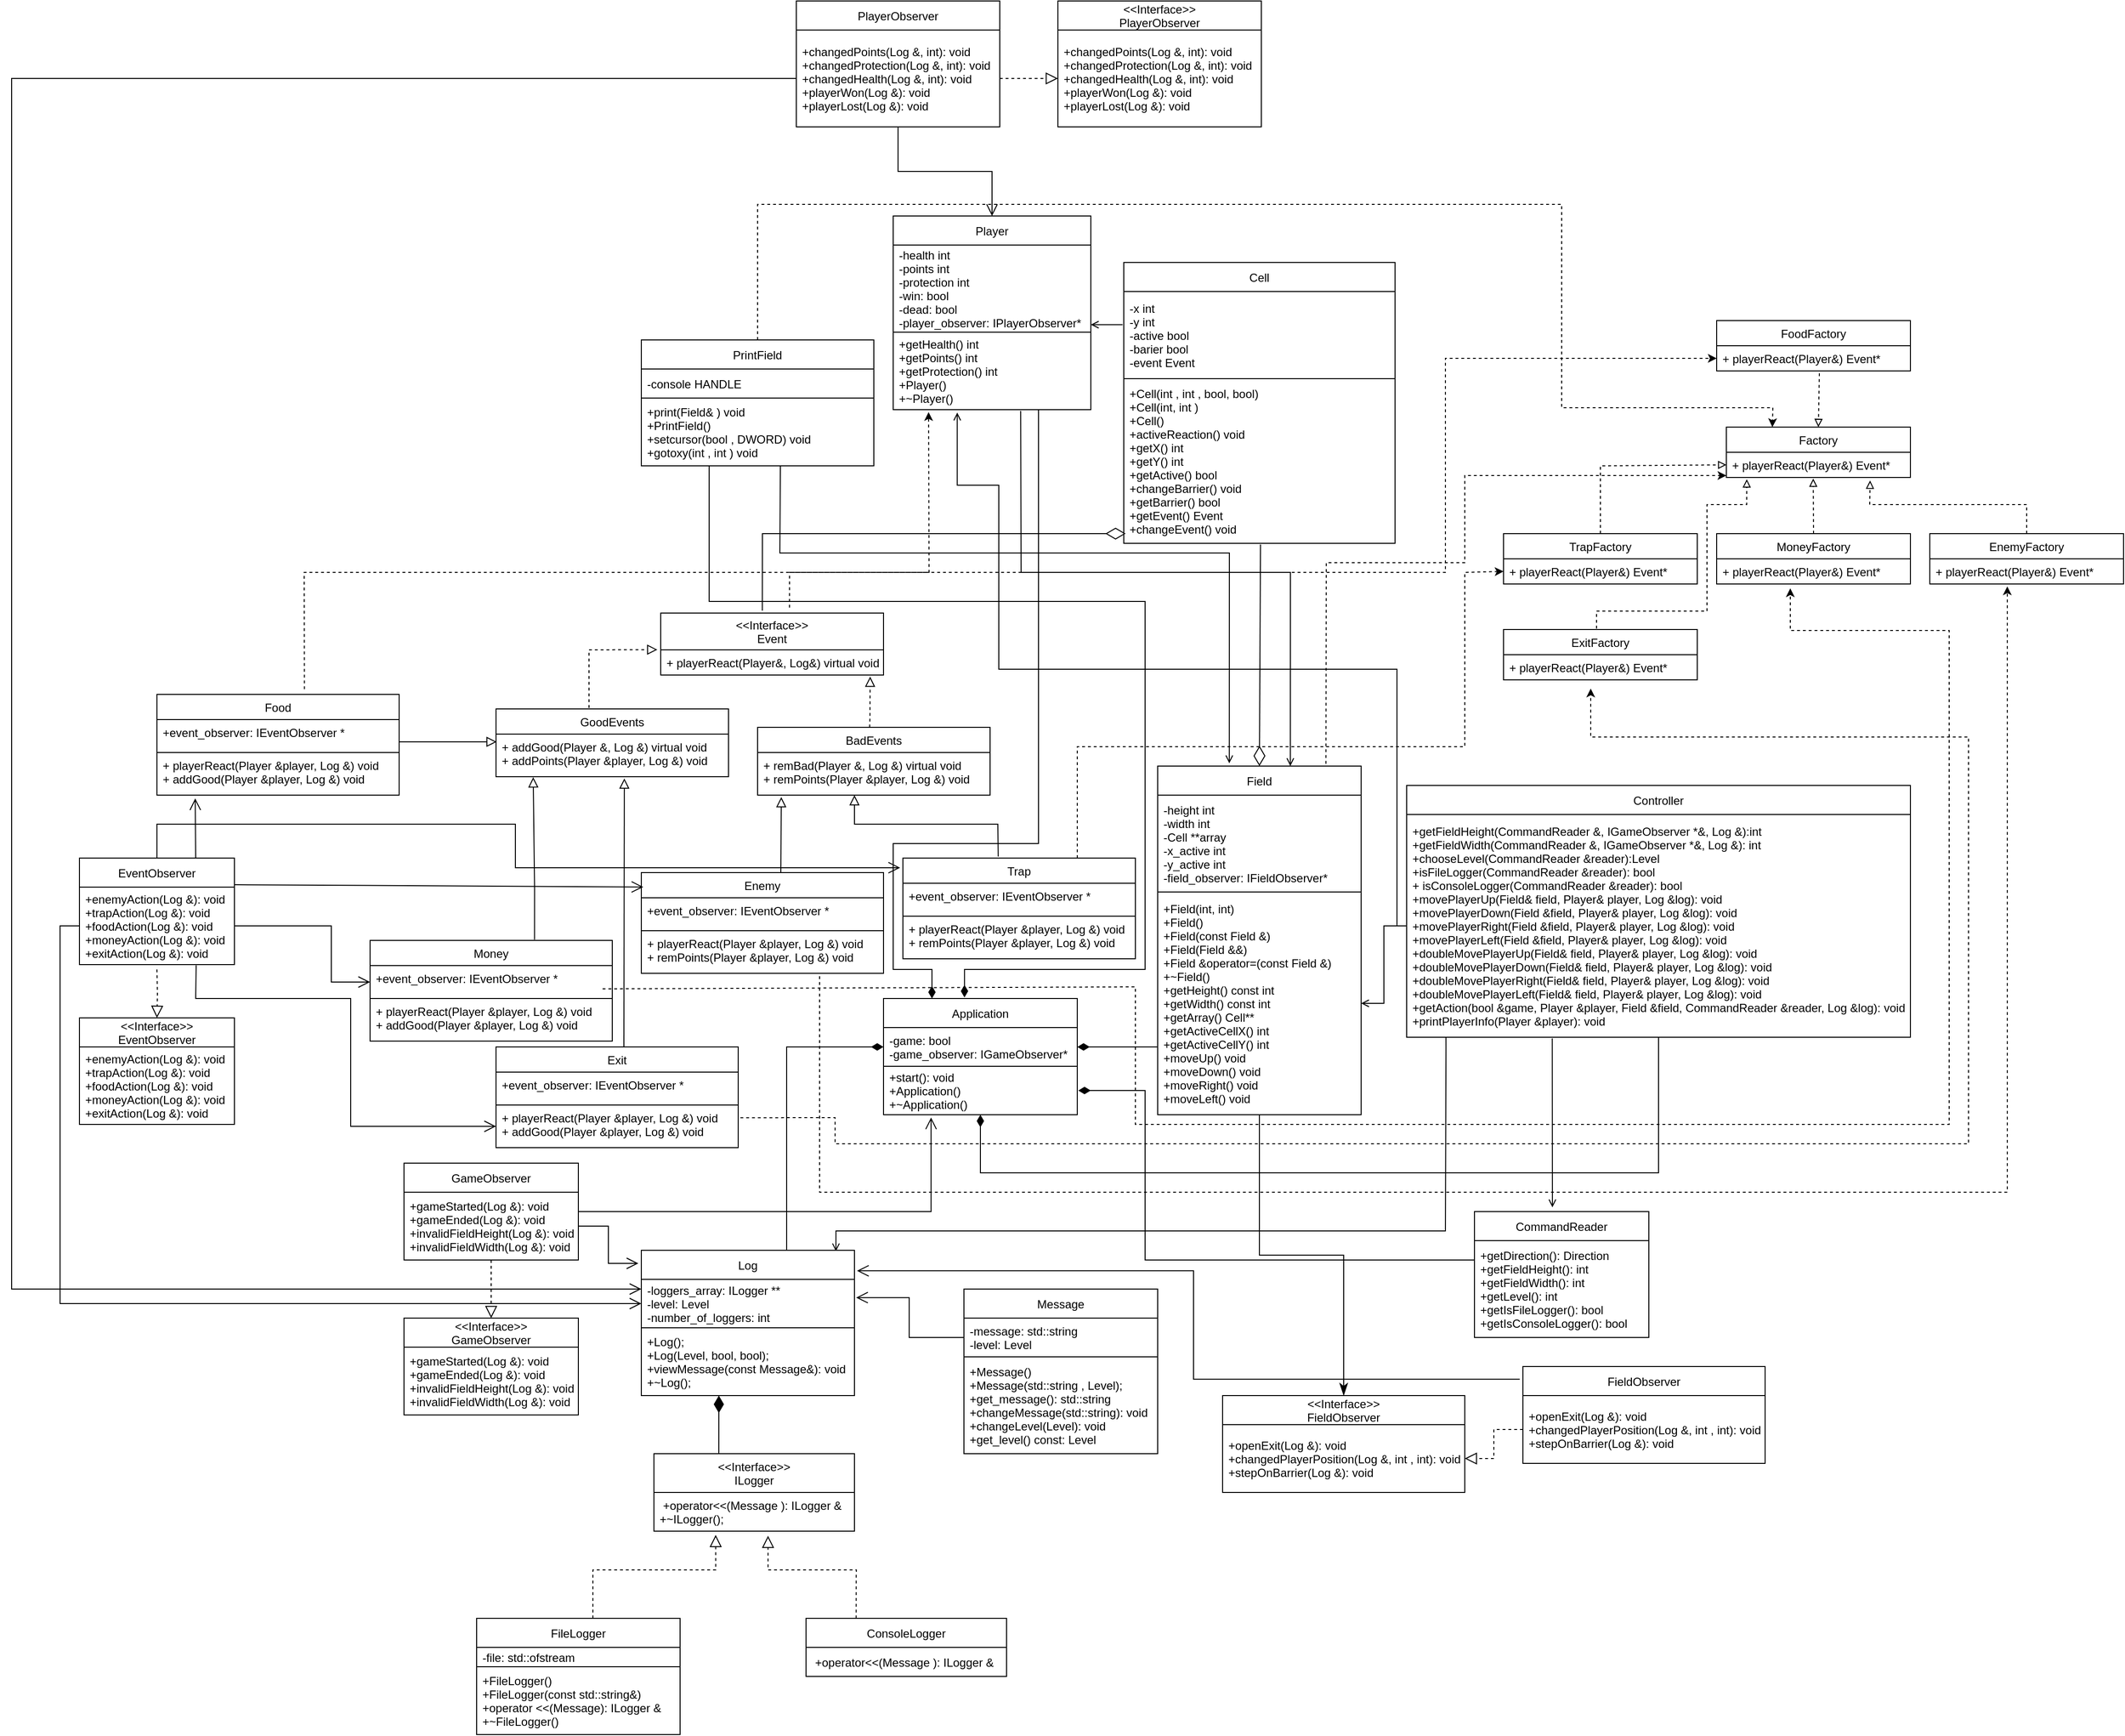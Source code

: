 <mxfile version="13.9.9" type="device"><diagram id="O5a3qAx7I5TAtMtKc6OO" name="Страница 1"><mxGraphModel dx="1851" dy="1761" grid="1" gridSize="10" guides="1" tooltips="1" connect="1" arrows="1" fold="1" page="1" pageScale="1" pageWidth="827" pageHeight="1169" math="0" shadow="0"><root><mxCell id="0"/><mxCell id="1" parent="0"/><mxCell id="D8lh4aHA8yA1_4p-Hf5a-71" value="" style="edgeStyle=orthogonalEdgeStyle;rounded=0;orthogonalLoop=1;jettySize=auto;html=1;endArrow=diamondThin;endFill=1;endSize=10;entryX=0.25;entryY=0;entryDx=0;entryDy=0;" parent="1" source="fjsx-NdmlCy3hpH0rvbk-1" target="D8lh4aHA8yA1_4p-Hf5a-7" edge="1"><mxGeometry relative="1" as="geometry"><mxPoint x="484" y="289.585" as="targetPoint"/><Array as="points"><mxPoint x="430" y="620"/><mxPoint x="280" y="620"/><mxPoint x="280" y="750"/><mxPoint x="320" y="750"/></Array></mxGeometry></mxCell><mxCell id="fjsx-NdmlCy3hpH0rvbk-1" value="Player" style="swimlane;fontStyle=0;childLayout=stackLayout;horizontal=1;startSize=30;horizontalStack=0;resizeParent=1;resizeParentMax=0;resizeLast=0;collapsible=1;marginBottom=0;" parent="1" vertex="1"><mxGeometry x="280" y="-28" width="204" height="200" as="geometry"/></mxCell><mxCell id="fjsx-NdmlCy3hpH0rvbk-3" value="-health int&#10;-points int&#10;-protection int&#10;-win: bool&#10;-dead: bool&#10;-player_observer: IPlayerObserver*" style="text;strokeColor=none;fillColor=none;align=left;verticalAlign=middle;spacingLeft=4;spacingRight=4;overflow=hidden;points=[[0,0.5],[1,0.5]];portConstraint=eastwest;rotatable=0;" parent="fjsx-NdmlCy3hpH0rvbk-1" vertex="1"><mxGeometry y="30" width="204" height="90" as="geometry"/></mxCell><mxCell id="-dQhoL43WNQwhghnTKaJ-1" value="+getHealth() int&#10;+getPoints() int&#10;+getProtection() int&#10;+Player()&#10;+~Player()" style="text;strokeColor=default;fillColor=none;align=left;verticalAlign=middle;spacingLeft=4;spacingRight=4;overflow=hidden;points=[[0,0.5],[1,0.5]];portConstraint=eastwest;rotatable=0;" parent="fjsx-NdmlCy3hpH0rvbk-1" vertex="1"><mxGeometry y="120" width="204" height="80" as="geometry"/></mxCell><mxCell id="fjsx-NdmlCy3hpH0rvbk-13" value="PrintField" style="swimlane;fontStyle=0;childLayout=stackLayout;horizontal=1;startSize=30;horizontalStack=0;resizeParent=1;resizeParentMax=0;resizeLast=0;collapsible=1;marginBottom=0;" parent="1" vertex="1"><mxGeometry x="20" y="100" width="240" height="130" as="geometry"/></mxCell><mxCell id="fjsx-NdmlCy3hpH0rvbk-14" value="-console HANDLE" style="text;strokeColor=default;fillColor=none;align=left;verticalAlign=middle;spacingLeft=4;spacingRight=4;overflow=hidden;points=[[0,0.5],[1,0.5]];portConstraint=eastwest;rotatable=0;" parent="fjsx-NdmlCy3hpH0rvbk-13" vertex="1"><mxGeometry y="30" width="240" height="30" as="geometry"/></mxCell><mxCell id="fjsx-NdmlCy3hpH0rvbk-15" value="+print(Field&amp; ) void&#10;+PrintField()&#10;+setcursor(bool , DWORD) void&#10;+gotoxy(int , int ) void" style="text;strokeColor=none;fillColor=none;align=left;verticalAlign=middle;spacingLeft=4;spacingRight=4;overflow=hidden;points=[[0,0.5],[1,0.5]];portConstraint=eastwest;rotatable=0;" parent="fjsx-NdmlCy3hpH0rvbk-13" vertex="1"><mxGeometry y="60" width="240" height="70" as="geometry"/></mxCell><mxCell id="fjsx-NdmlCy3hpH0rvbk-21" value="Cell" style="swimlane;fontStyle=0;childLayout=stackLayout;horizontal=1;startSize=30;horizontalStack=0;resizeParent=1;resizeParentMax=0;resizeLast=0;collapsible=1;marginBottom=0;" parent="1" vertex="1"><mxGeometry x="518" y="20" width="280" height="290" as="geometry"/></mxCell><mxCell id="fjsx-NdmlCy3hpH0rvbk-22" value="-x int&#10;-y int&#10;-active bool&#10;-barier bool&#10;-event Event " style="text;strokeColor=none;fillColor=none;align=left;verticalAlign=middle;spacingLeft=4;spacingRight=4;overflow=hidden;points=[[0,0.5],[1,0.5]];portConstraint=eastwest;rotatable=0;" parent="fjsx-NdmlCy3hpH0rvbk-21" vertex="1"><mxGeometry y="30" width="280" height="90" as="geometry"/></mxCell><mxCell id="fjsx-NdmlCy3hpH0rvbk-24" value="+Cell(int , int , bool, bool)&#10;+Cell(int, int )&#10;+Cell()&#10;+activeReaction() void&#10;+getX() int&#10;+getY() int&#10;+getActive() bool&#10;+changeBarrier() void&#10;+getBarrier() bool&#10;+getEvent() Event&#10;+changeEvent() void" style="text;strokeColor=default;fillColor=none;align=left;verticalAlign=middle;spacingLeft=4;spacingRight=4;overflow=hidden;points=[[0,0.5],[1,0.5]];portConstraint=eastwest;rotatable=0;perimeterSpacing=1;" parent="fjsx-NdmlCy3hpH0rvbk-21" vertex="1"><mxGeometry y="120" width="280" height="170" as="geometry"/></mxCell><mxCell id="fjsx-NdmlCy3hpH0rvbk-31" value="&lt;&lt;Interface&gt;&gt;&#10;Event" style="swimlane;fontStyle=0;childLayout=stackLayout;horizontal=1;startSize=38;fillColor=none;horizontalStack=0;resizeParent=1;resizeParentMax=0;resizeLast=0;collapsible=1;marginBottom=0;labelBorderColor=none;strokeColor=default;" parent="1" vertex="1"><mxGeometry x="40" y="382" width="230" height="64" as="geometry"/></mxCell><mxCell id="fjsx-NdmlCy3hpH0rvbk-32" value="+ playerReact(Player&amp;, Log&amp;) virtual void " style="text;strokeColor=none;fillColor=none;align=left;verticalAlign=top;spacingLeft=4;spacingRight=4;overflow=hidden;rotatable=0;points=[[0,0.5],[1,0.5]];portConstraint=eastwest;labelBorderColor=none;" parent="fjsx-NdmlCy3hpH0rvbk-31" vertex="1"><mxGeometry y="38" width="230" height="26" as="geometry"/></mxCell><mxCell id="Aq3Tz080cMlpRcybG3ZI-3" value="" style="endArrow=open;html=1;rounded=0;exitX=0.598;exitY=0.997;exitDx=0;exitDy=0;exitPerimeter=0;entryX=0.352;entryY=-0.011;entryDx=0;entryDy=0;entryPerimeter=0;endFill=0;" parent="1" source="fjsx-NdmlCy3hpH0rvbk-15" edge="1"><mxGeometry width="50" height="50" relative="1" as="geometry"><mxPoint x="180" y="360" as="sourcePoint"/><mxPoint x="626.92" y="537.14" as="targetPoint"/><Array as="points"><mxPoint x="163" y="320"/><mxPoint x="627" y="320"/></Array></mxGeometry></mxCell><mxCell id="Aq3Tz080cMlpRcybG3ZI-5" value="" style="endArrow=open;html=1;rounded=0;entryX=0.652;entryY=0;entryDx=0;entryDy=0;entryPerimeter=0;exitX=0.645;exitY=1.015;exitDx=0;exitDy=0;exitPerimeter=0;endFill=0;" parent="1" source="-dQhoL43WNQwhghnTKaJ-1" edge="1"><mxGeometry width="50" height="50" relative="1" as="geometry"><mxPoint x="412" y="180" as="sourcePoint"/><mxPoint x="689.92" y="540" as="targetPoint"/><Array as="points"><mxPoint x="412" y="340"/><mxPoint x="690" y="340"/></Array></mxGeometry></mxCell><mxCell id="Aq3Tz080cMlpRcybG3ZI-9" value="" style="endArrow=diamondThin;endFill=0;endSize=18;html=1;rounded=0;exitX=0.456;exitY=-0.04;exitDx=0;exitDy=0;exitPerimeter=0;" parent="1" source="fjsx-NdmlCy3hpH0rvbk-31" edge="1"><mxGeometry width="160" relative="1" as="geometry"><mxPoint x="160" y="410" as="sourcePoint"/><mxPoint x="520" y="300" as="targetPoint"/><Array as="points"><mxPoint x="145" y="300"/></Array></mxGeometry></mxCell><mxCell id="Aq3Tz080cMlpRcybG3ZI-10" value="" style="endArrow=diamondThin;endFill=0;endSize=18;html=1;rounded=0;entryX=0.5;entryY=0;entryDx=0;entryDy=0;exitX=0.504;exitY=1.001;exitDx=0;exitDy=0;exitPerimeter=0;" parent="1" source="fjsx-NdmlCy3hpH0rvbk-24" edge="1"><mxGeometry width="160" relative="1" as="geometry"><mxPoint x="210" y="340" as="sourcePoint"/><mxPoint x="658.0" y="540" as="targetPoint"/></mxGeometry></mxCell><mxCell id="Aq3Tz080cMlpRcybG3ZI-11" value="" style="endArrow=open;html=1;rounded=0;exitX=-0.004;exitY=0.38;exitDx=0;exitDy=0;exitPerimeter=0;entryX=1;entryY=0.914;entryDx=0;entryDy=0;entryPerimeter=0;endFill=0;" parent="1" source="fjsx-NdmlCy3hpH0rvbk-22" target="fjsx-NdmlCy3hpH0rvbk-3" edge="1"><mxGeometry width="50" height="50" relative="1" as="geometry"><mxPoint x="440" y="360" as="sourcePoint"/><mxPoint x="480" y="85" as="targetPoint"/></mxGeometry></mxCell><mxCell id="UvYqg58Qvzc0vpytvO1E-26" value="Factory" style="swimlane;fontStyle=0;childLayout=stackLayout;horizontal=1;startSize=26;fillColor=none;horizontalStack=0;resizeParent=1;resizeParentMax=0;resizeLast=0;collapsible=1;marginBottom=0;" parent="1" vertex="1"><mxGeometry x="1140" y="190" width="190" height="52" as="geometry"/></mxCell><mxCell id="UvYqg58Qvzc0vpytvO1E-27" value="+ playerReact(Player&amp;) Event*" style="text;strokeColor=none;fillColor=none;align=left;verticalAlign=top;spacingLeft=4;spacingRight=4;overflow=hidden;rotatable=0;points=[[0,0.5],[1,0.5]];portConstraint=eastwest;" parent="UvYqg58Qvzc0vpytvO1E-26" vertex="1"><mxGeometry y="26" width="190" height="26" as="geometry"/></mxCell><mxCell id="UvYqg58Qvzc0vpytvO1E-30" value="EnemyFactory" style="swimlane;fontStyle=0;childLayout=stackLayout;horizontal=1;startSize=26;fillColor=none;horizontalStack=0;resizeParent=1;resizeParentMax=0;resizeLast=0;collapsible=1;marginBottom=0;" parent="1" vertex="1"><mxGeometry x="1350" y="300" width="200" height="52" as="geometry"/></mxCell><mxCell id="UvYqg58Qvzc0vpytvO1E-31" value="+ playerReact(Player&amp;) Event*" style="text;strokeColor=none;fillColor=none;align=left;verticalAlign=top;spacingLeft=4;spacingRight=4;overflow=hidden;rotatable=0;points=[[0,0.5],[1,0.5]];portConstraint=eastwest;" parent="UvYqg58Qvzc0vpytvO1E-30" vertex="1"><mxGeometry y="26" width="200" height="26" as="geometry"/></mxCell><mxCell id="UvYqg58Qvzc0vpytvO1E-34" value="TrapFactory" style="swimlane;fontStyle=0;childLayout=stackLayout;horizontal=1;startSize=26;fillColor=none;horizontalStack=0;resizeParent=1;resizeParentMax=0;resizeLast=0;collapsible=1;marginBottom=0;" parent="1" vertex="1"><mxGeometry x="910" y="300" width="200" height="52" as="geometry"/></mxCell><mxCell id="UvYqg58Qvzc0vpytvO1E-35" value="+ playerReact(Player&amp;) Event*" style="text;strokeColor=none;fillColor=none;align=left;verticalAlign=top;spacingLeft=4;spacingRight=4;overflow=hidden;rotatable=0;points=[[0,0.5],[1,0.5]];portConstraint=eastwest;" parent="UvYqg58Qvzc0vpytvO1E-34" vertex="1"><mxGeometry y="26" width="200" height="26" as="geometry"/></mxCell><mxCell id="UvYqg58Qvzc0vpytvO1E-36" value="ExitFactory" style="swimlane;fontStyle=0;childLayout=stackLayout;horizontal=1;startSize=26;fillColor=none;horizontalStack=0;resizeParent=1;resizeParentMax=0;resizeLast=0;collapsible=1;marginBottom=0;" parent="1" vertex="1"><mxGeometry x="910" y="399" width="200" height="52" as="geometry"/></mxCell><mxCell id="UvYqg58Qvzc0vpytvO1E-37" value="+ playerReact(Player&amp;) Event*" style="text;strokeColor=none;fillColor=none;align=left;verticalAlign=top;spacingLeft=4;spacingRight=4;overflow=hidden;rotatable=0;points=[[0,0.5],[1,0.5]];portConstraint=eastwest;" parent="UvYqg58Qvzc0vpytvO1E-36" vertex="1"><mxGeometry y="26" width="200" height="26" as="geometry"/></mxCell><mxCell id="UvYqg58Qvzc0vpytvO1E-38" value="FoodFactory" style="swimlane;fontStyle=0;childLayout=stackLayout;horizontal=1;startSize=26;fillColor=none;horizontalStack=0;resizeParent=1;resizeParentMax=0;resizeLast=0;collapsible=1;marginBottom=0;" parent="1" vertex="1"><mxGeometry x="1130" y="80" width="200" height="52" as="geometry"/></mxCell><mxCell id="UvYqg58Qvzc0vpytvO1E-39" value="+ playerReact(Player&amp;) Event*" style="text;strokeColor=none;fillColor=none;align=left;verticalAlign=top;spacingLeft=4;spacingRight=4;overflow=hidden;rotatable=0;points=[[0,0.5],[1,0.5]];portConstraint=eastwest;" parent="UvYqg58Qvzc0vpytvO1E-38" vertex="1"><mxGeometry y="26" width="200" height="26" as="geometry"/></mxCell><mxCell id="UvYqg58Qvzc0vpytvO1E-40" value="MoneyFactory" style="swimlane;fontStyle=0;childLayout=stackLayout;horizontal=1;startSize=26;fillColor=none;horizontalStack=0;resizeParent=1;resizeParentMax=0;resizeLast=0;collapsible=1;marginBottom=0;" parent="1" vertex="1"><mxGeometry x="1130" y="300" width="200" height="52" as="geometry"/></mxCell><mxCell id="UvYqg58Qvzc0vpytvO1E-41" value="+ playerReact(Player&amp;) Event*" style="text;strokeColor=none;fillColor=none;align=left;verticalAlign=top;spacingLeft=4;spacingRight=4;overflow=hidden;rotatable=0;points=[[0,0.5],[1,0.5]];portConstraint=eastwest;" parent="UvYqg58Qvzc0vpytvO1E-40" vertex="1"><mxGeometry y="26" width="200" height="26" as="geometry"/></mxCell><mxCell id="UvYqg58Qvzc0vpytvO1E-44" value="Money" style="swimlane;fontStyle=0;childLayout=stackLayout;horizontal=1;startSize=26;fillColor=none;horizontalStack=0;resizeParent=1;resizeParentMax=0;resizeLast=0;collapsible=1;marginBottom=0;" parent="1" vertex="1"><mxGeometry x="-260" y="720" width="250" height="104" as="geometry"/></mxCell><mxCell id="D8lh4aHA8yA1_4p-Hf5a-96" value="+event_observer: IEventObserver *" style="text;strokeColor=default;fillColor=none;align=left;verticalAlign=top;spacingLeft=4;spacingRight=4;overflow=hidden;rotatable=0;points=[[0,0.5],[1,0.5]];portConstraint=eastwest;" parent="UvYqg58Qvzc0vpytvO1E-44" vertex="1"><mxGeometry y="26" width="250" height="34" as="geometry"/></mxCell><mxCell id="UvYqg58Qvzc0vpytvO1E-45" value="+ playerReact(Player &amp;player, Log &amp;) void&#10;+ addGood(Player &amp;player, Log &amp;) void" style="text;strokeColor=none;fillColor=none;align=left;verticalAlign=top;spacingLeft=4;spacingRight=4;overflow=hidden;rotatable=0;points=[[0,0.5],[1,0.5]];portConstraint=eastwest;" parent="UvYqg58Qvzc0vpytvO1E-44" vertex="1"><mxGeometry y="60" width="250" height="44" as="geometry"/></mxCell><mxCell id="UvYqg58Qvzc0vpytvO1E-48" value="Food" style="swimlane;fontStyle=0;childLayout=stackLayout;horizontal=1;startSize=26;fillColor=none;horizontalStack=0;resizeParent=1;resizeParentMax=0;resizeLast=0;collapsible=1;marginBottom=0;" parent="1" vertex="1"><mxGeometry x="-480" y="466" width="250" height="104" as="geometry"/></mxCell><mxCell id="D8lh4aHA8yA1_4p-Hf5a-90" value="+event_observer: IEventObserver *" style="text;strokeColor=default;fillColor=none;align=left;verticalAlign=top;spacingLeft=4;spacingRight=4;overflow=hidden;rotatable=0;points=[[0,0.5],[1,0.5]];portConstraint=eastwest;" parent="UvYqg58Qvzc0vpytvO1E-48" vertex="1"><mxGeometry y="26" width="250" height="34" as="geometry"/></mxCell><mxCell id="UvYqg58Qvzc0vpytvO1E-49" value="+ playerReact(Player &amp;player, Log &amp;) void&#10;+ addGood(Player &amp;player, Log &amp;) void" style="text;strokeColor=none;fillColor=none;align=left;verticalAlign=top;spacingLeft=4;spacingRight=4;overflow=hidden;rotatable=0;points=[[0,0.5],[1,0.5]];portConstraint=eastwest;" parent="UvYqg58Qvzc0vpytvO1E-48" vertex="1"><mxGeometry y="60" width="250" height="44" as="geometry"/></mxCell><mxCell id="UvYqg58Qvzc0vpytvO1E-50" value="Exit" style="swimlane;fontStyle=0;childLayout=stackLayout;horizontal=1;startSize=26;fillColor=none;horizontalStack=0;resizeParent=1;resizeParentMax=0;resizeLast=0;collapsible=1;marginBottom=0;" parent="1" vertex="1"><mxGeometry x="-130" y="830" width="250" height="104" as="geometry"/></mxCell><mxCell id="D8lh4aHA8yA1_4p-Hf5a-97" value="+event_observer: IEventObserver *" style="text;strokeColor=default;fillColor=none;align=left;verticalAlign=top;spacingLeft=4;spacingRight=4;overflow=hidden;rotatable=0;points=[[0,0.5],[1,0.5]];portConstraint=eastwest;" parent="UvYqg58Qvzc0vpytvO1E-50" vertex="1"><mxGeometry y="26" width="250" height="34" as="geometry"/></mxCell><mxCell id="UvYqg58Qvzc0vpytvO1E-51" value="+ playerReact(Player &amp;player, Log &amp;) void&#10;+ addGood(Player &amp;player, Log &amp;) void" style="text;strokeColor=none;fillColor=none;align=left;verticalAlign=top;spacingLeft=4;spacingRight=4;overflow=hidden;rotatable=0;points=[[0,0.5],[1,0.5]];portConstraint=eastwest;" parent="UvYqg58Qvzc0vpytvO1E-50" vertex="1"><mxGeometry y="60" width="250" height="44" as="geometry"/></mxCell><mxCell id="UvYqg58Qvzc0vpytvO1E-54" value="Enemy" style="swimlane;fontStyle=0;childLayout=stackLayout;horizontal=1;startSize=26;fillColor=none;horizontalStack=0;resizeParent=1;resizeParentMax=0;resizeLast=0;collapsible=1;marginBottom=0;" parent="1" vertex="1"><mxGeometry x="20" y="650" width="250" height="104" as="geometry"/></mxCell><mxCell id="D8lh4aHA8yA1_4p-Hf5a-98" value="+event_observer: IEventObserver *" style="text;strokeColor=default;fillColor=none;align=left;verticalAlign=top;spacingLeft=4;spacingRight=4;overflow=hidden;rotatable=0;points=[[0,0.5],[1,0.5]];portConstraint=eastwest;" parent="UvYqg58Qvzc0vpytvO1E-54" vertex="1"><mxGeometry y="26" width="250" height="34" as="geometry"/></mxCell><mxCell id="UvYqg58Qvzc0vpytvO1E-55" value="+ playerReact(Player &amp;player, Log &amp;) void&#10;+ remPoints(Player &amp;player, Log &amp;) void" style="text;strokeColor=none;fillColor=none;align=left;verticalAlign=top;spacingLeft=4;spacingRight=4;overflow=hidden;rotatable=0;points=[[0,0.5],[1,0.5]];portConstraint=eastwest;" parent="UvYqg58Qvzc0vpytvO1E-54" vertex="1"><mxGeometry y="60" width="250" height="44" as="geometry"/></mxCell><mxCell id="UvYqg58Qvzc0vpytvO1E-56" value="Trap" style="swimlane;fontStyle=0;childLayout=stackLayout;horizontal=1;startSize=26;fillColor=none;horizontalStack=0;resizeParent=1;resizeParentMax=0;resizeLast=0;collapsible=1;marginBottom=0;" parent="1" vertex="1"><mxGeometry x="290" y="635" width="240" height="104" as="geometry"/></mxCell><mxCell id="D8lh4aHA8yA1_4p-Hf5a-99" value="+event_observer: IEventObserver *" style="text;strokeColor=default;fillColor=none;align=left;verticalAlign=top;spacingLeft=4;spacingRight=4;overflow=hidden;rotatable=0;points=[[0,0.5],[1,0.5]];portConstraint=eastwest;" parent="UvYqg58Qvzc0vpytvO1E-56" vertex="1"><mxGeometry y="26" width="240" height="34" as="geometry"/></mxCell><mxCell id="UvYqg58Qvzc0vpytvO1E-57" value="+ playerReact(Player &amp;player, Log &amp;) void&#10;+ remPoints(Player &amp;player, Log &amp;) void" style="text;strokeColor=none;fillColor=none;align=left;verticalAlign=top;spacingLeft=4;spacingRight=4;overflow=hidden;rotatable=0;points=[[0,0.5],[1,0.5]];portConstraint=eastwest;" parent="UvYqg58Qvzc0vpytvO1E-56" vertex="1"><mxGeometry y="60" width="240" height="44" as="geometry"/></mxCell><mxCell id="UvYqg58Qvzc0vpytvO1E-59" value="" style="endArrow=block;html=1;rounded=0;endSize=6;dashed=1;exitX=0.5;exitY=0;exitDx=0;exitDy=0;entryX=0.472;entryY=1.043;entryDx=0;entryDy=0;endFill=0;entryPerimeter=0;" parent="1" source="UvYqg58Qvzc0vpytvO1E-40" target="UvYqg58Qvzc0vpytvO1E-27" edge="1"><mxGeometry width="50" height="50" relative="1" as="geometry"><mxPoint x="1300" y="320" as="sourcePoint"/><mxPoint x="1250" y="370" as="targetPoint"/></mxGeometry></mxCell><mxCell id="UvYqg58Qvzc0vpytvO1E-60" value="" style="endArrow=block;html=1;rounded=0;endSize=6;dashed=1;exitX=0.5;exitY=0;exitDx=0;exitDy=0;entryX=0;entryY=0.5;entryDx=0;entryDy=0;endFill=0;" parent="1" source="UvYqg58Qvzc0vpytvO1E-34" target="UvYqg58Qvzc0vpytvO1E-27" edge="1"><mxGeometry width="50" height="50" relative="1" as="geometry"><mxPoint x="1190.32" y="316.882" as="sourcePoint"/><mxPoint x="1190" y="260" as="targetPoint"/><Array as="points"><mxPoint x="1010" y="230"/></Array></mxGeometry></mxCell><mxCell id="UvYqg58Qvzc0vpytvO1E-61" value="" style="endArrow=block;html=1;rounded=0;endSize=6;dashed=1;exitX=0.48;exitY=-0.02;exitDx=0;exitDy=0;exitPerimeter=0;entryX=0.111;entryY=1.071;entryDx=0;entryDy=0;entryPerimeter=0;endFill=0;" parent="1" source="UvYqg58Qvzc0vpytvO1E-36" target="UvYqg58Qvzc0vpytvO1E-27" edge="1"><mxGeometry width="50" height="50" relative="1" as="geometry"><mxPoint x="1130.32" y="326.882" as="sourcePoint"/><mxPoint x="1130" y="270" as="targetPoint"/><Array as="points"><mxPoint x="1006" y="380"/><mxPoint x="1120" y="380"/><mxPoint x="1120" y="270"/><mxPoint x="1161" y="270"/></Array></mxGeometry></mxCell><mxCell id="UvYqg58Qvzc0vpytvO1E-66" value="" style="endArrow=block;html=1;rounded=0;endSize=6;dashed=1;exitX=0.5;exitY=0;exitDx=0;exitDy=0;entryX=0.781;entryY=1.122;entryDx=0;entryDy=0;endFill=0;entryPerimeter=0;" parent="1" source="UvYqg58Qvzc0vpytvO1E-30" target="UvYqg58Qvzc0vpytvO1E-27" edge="1"><mxGeometry width="50" height="50" relative="1" as="geometry"><mxPoint x="1340.32" y="316.882" as="sourcePoint"/><mxPoint x="1340" y="260" as="targetPoint"/><Array as="points"><mxPoint x="1450" y="270"/><mxPoint x="1288" y="270"/></Array></mxGeometry></mxCell><mxCell id="UvYqg58Qvzc0vpytvO1E-67" value="GoodEvents" style="swimlane;fontStyle=0;childLayout=stackLayout;horizontal=1;startSize=26;fillColor=none;horizontalStack=0;resizeParent=1;resizeParentMax=0;resizeLast=0;collapsible=1;marginBottom=0;labelBorderColor=none;strokeColor=default;" parent="1" vertex="1"><mxGeometry x="-130" y="481" width="240" height="70" as="geometry"/></mxCell><mxCell id="UvYqg58Qvzc0vpytvO1E-68" value="+ addGood(Player &amp;, Log &amp;) virtual void&#10;+ addPoints(Player &amp;player, Log &amp;) void " style="text;strokeColor=none;fillColor=none;align=left;verticalAlign=top;spacingLeft=4;spacingRight=4;overflow=hidden;rotatable=0;points=[[0,0.5],[1,0.5]];portConstraint=eastwest;labelBorderColor=none;" parent="UvYqg58Qvzc0vpytvO1E-67" vertex="1"><mxGeometry y="26" width="240" height="44" as="geometry"/></mxCell><mxCell id="UvYqg58Qvzc0vpytvO1E-69" value="BadEvents" style="swimlane;fontStyle=0;childLayout=stackLayout;horizontal=1;startSize=26;fillColor=none;horizontalStack=0;resizeParent=1;resizeParentMax=0;resizeLast=0;collapsible=1;marginBottom=0;labelBorderColor=none;strokeColor=default;" parent="1" vertex="1"><mxGeometry x="140" y="500" width="240" height="70" as="geometry"/></mxCell><mxCell id="UvYqg58Qvzc0vpytvO1E-70" value="+ remBad(Player &amp;, Log &amp;) virtual void&#10;+ remPoints(Player &amp;player, Log &amp;) void " style="text;strokeColor=none;fillColor=none;align=left;verticalAlign=top;spacingLeft=4;spacingRight=4;overflow=hidden;rotatable=0;points=[[0,0.5],[1,0.5]];portConstraint=eastwest;labelBorderColor=none;" parent="UvYqg58Qvzc0vpytvO1E-69" vertex="1"><mxGeometry y="26" width="240" height="44" as="geometry"/></mxCell><mxCell id="UvYqg58Qvzc0vpytvO1E-71" value="" style="endArrow=block;dashed=1;endFill=0;endSize=8;html=1;rounded=0;entryX=-0.015;entryY=0.348;entryDx=0;entryDy=0;entryPerimeter=0;" parent="1" edge="1"><mxGeometry width="160" relative="1" as="geometry"><mxPoint x="-34" y="480" as="sourcePoint"/><mxPoint x="36.55" y="419.832" as="targetPoint"/><Array as="points"><mxPoint x="-34" y="420"/></Array></mxGeometry></mxCell><mxCell id="UvYqg58Qvzc0vpytvO1E-74" value="" style="endArrow=block;dashed=1;endFill=0;endSize=8;html=1;rounded=0;exitX=0.482;exitY=0.001;exitDx=0;exitDy=0;entryX=0.94;entryY=1.062;entryDx=0;entryDy=0;entryPerimeter=0;exitPerimeter=0;" parent="1" source="UvYqg58Qvzc0vpytvO1E-69" target="fjsx-NdmlCy3hpH0rvbk-32" edge="1"><mxGeometry width="160" relative="1" as="geometry"><mxPoint x="85.76" y="567.71" as="sourcePoint"/><mxPoint x="160" y="510" as="targetPoint"/><Array as="points"><mxPoint x="256" y="490"/></Array></mxGeometry></mxCell><mxCell id="UvYqg58Qvzc0vpytvO1E-75" value="" style="endArrow=block;endFill=0;endSize=8;html=1;rounded=0;exitX=0.628;exitY=1.07;exitDx=0;exitDy=0;exitPerimeter=0;entryX=0.552;entryY=1.041;entryDx=0;entryDy=0;entryPerimeter=0;" parent="1" target="UvYqg58Qvzc0vpytvO1E-68" edge="1"><mxGeometry width="160" relative="1" as="geometry"><mxPoint x="2" y="830" as="sourcePoint"/><mxPoint x="70" y="610" as="targetPoint"/><Array as="points"/></mxGeometry></mxCell><mxCell id="UvYqg58Qvzc0vpytvO1E-76" value="" style="endArrow=block;endFill=0;endSize=8;html=1;rounded=0;exitX=0.679;exitY=-0.007;exitDx=0;exitDy=0;exitPerimeter=0;entryX=0.16;entryY=1.012;entryDx=0;entryDy=0;entryPerimeter=0;" parent="1" source="UvYqg58Qvzc0vpytvO1E-44" target="UvYqg58Qvzc0vpytvO1E-68" edge="1"><mxGeometry width="160" relative="1" as="geometry"><mxPoint x="-90.52" y="689.848" as="sourcePoint"/><mxPoint x="-90" y="590" as="targetPoint"/><Array as="points"><mxPoint x="-90.2" y="666.388"/></Array></mxGeometry></mxCell><mxCell id="UvYqg58Qvzc0vpytvO1E-81" value="" style="endArrow=block;endFill=0;endSize=8;html=1;rounded=0;entryX=0.102;entryY=1.045;entryDx=0;entryDy=0;entryPerimeter=0;" parent="1" target="UvYqg58Qvzc0vpytvO1E-70" edge="1"><mxGeometry width="160" relative="1" as="geometry"><mxPoint x="164" y="650" as="sourcePoint"/><mxPoint x="160" y="620" as="targetPoint"/><Array as="points"/></mxGeometry></mxCell><mxCell id="UvYqg58Qvzc0vpytvO1E-82" value="" style="endArrow=block;endFill=0;endSize=8;html=1;rounded=0;exitX=0.41;exitY=-0.015;exitDx=0;exitDy=0;exitPerimeter=0;" parent="1" source="UvYqg58Qvzc0vpytvO1E-56" edge="1"><mxGeometry width="160" relative="1" as="geometry"><mxPoint x="250.1" y="691.568" as="sourcePoint"/><mxPoint x="240" y="570" as="targetPoint"/><Array as="points"><mxPoint x="388" y="600"/><mxPoint x="240" y="600"/></Array></mxGeometry></mxCell><mxCell id="UvYqg58Qvzc0vpytvO1E-84" value="" style="endArrow=classic;html=1;rounded=0;endSize=6;exitX=0.578;exitY=-0.087;exitDx=0;exitDy=0;exitPerimeter=0;entryX=0.179;entryY=1.031;entryDx=0;entryDy=0;entryPerimeter=0;dashed=1;" parent="1" source="fjsx-NdmlCy3hpH0rvbk-31" target="-dQhoL43WNQwhghnTKaJ-1" edge="1"><mxGeometry width="50" height="50" relative="1" as="geometry"><mxPoint x="400" y="410" as="sourcePoint"/><mxPoint x="450" y="360" as="targetPoint"/><Array as="points"><mxPoint x="173" y="340"/><mxPoint x="317" y="340"/></Array></mxGeometry></mxCell><mxCell id="UvYqg58Qvzc0vpytvO1E-85" value="" style="endArrow=classic;html=1;rounded=0;dashed=1;endSize=6;entryX=0;entryY=0.5;entryDx=0;entryDy=0;exitX=0.75;exitY=0;exitDx=0;exitDy=0;" parent="1" source="UvYqg58Qvzc0vpytvO1E-56" target="UvYqg58Qvzc0vpytvO1E-35" edge="1"><mxGeometry width="50" height="50" relative="1" as="geometry"><mxPoint x="460" y="630" as="sourcePoint"/><mxPoint x="770" y="390" as="targetPoint"/><Array as="points"><mxPoint x="470" y="520"/><mxPoint x="870" y="520"/><mxPoint x="870" y="340"/></Array></mxGeometry></mxCell><mxCell id="UvYqg58Qvzc0vpytvO1E-94" value="" style="endArrow=classic;html=1;rounded=0;dashed=1;endSize=6;exitX=0.609;exitY=-0.052;exitDx=0;exitDy=0;entryX=0;entryY=0.5;entryDx=0;entryDy=0;exitPerimeter=0;" parent="1" source="UvYqg58Qvzc0vpytvO1E-48" target="UvYqg58Qvzc0vpytvO1E-39" edge="1"><mxGeometry width="50" height="50" relative="1" as="geometry"><mxPoint x="1010" y="100" as="sourcePoint"/><mxPoint x="1070" y="140" as="targetPoint"/><Array as="points"><mxPoint x="-328" y="340"/><mxPoint x="850" y="340"/><mxPoint x="850" y="119"/></Array></mxGeometry></mxCell><mxCell id="UvYqg58Qvzc0vpytvO1E-98" value="" style="endArrow=classic;html=1;rounded=0;dashed=1;endSize=6;exitX=0.5;exitY=0;exitDx=0;exitDy=0;entryX=0.25;entryY=0;entryDx=0;entryDy=0;" parent="1" source="fjsx-NdmlCy3hpH0rvbk-13" target="UvYqg58Qvzc0vpytvO1E-26" edge="1"><mxGeometry width="50" height="50" relative="1" as="geometry"><mxPoint x="-110" y="400" as="sourcePoint"/><mxPoint x="-60" y="350" as="targetPoint"/><Array as="points"><mxPoint x="140" y="-40"/><mxPoint x="970" y="-40"/><mxPoint x="970" y="170"/><mxPoint x="1188" y="170"/></Array></mxGeometry></mxCell><mxCell id="UvYqg58Qvzc0vpytvO1E-99" value="" style="endArrow=classic;html=1;rounded=0;dashed=1;endSize=6;exitX=0.827;exitY=-0.009;exitDx=0;exitDy=0;exitPerimeter=0;" parent="1" edge="1"><mxGeometry width="50" height="50" relative="1" as="geometry"><mxPoint x="726.67" y="537.66" as="sourcePoint"/><mxPoint x="1140" y="240" as="targetPoint"/><Array as="points"><mxPoint x="727" y="330"/><mxPoint x="870" y="330"/><mxPoint x="870" y="240"/></Array></mxGeometry></mxCell><mxCell id="UvYqg58Qvzc0vpytvO1E-78" value="" style="endArrow=block;endFill=0;endSize=8;html=1;rounded=0;exitX=1;exitY=0.675;exitDx=0;exitDy=0;entryX=0.003;entryY=0.181;entryDx=0;entryDy=0;entryPerimeter=0;exitPerimeter=0;" parent="1" source="D8lh4aHA8yA1_4p-Hf5a-90" target="UvYqg58Qvzc0vpytvO1E-68" edge="1"><mxGeometry width="160" relative="1" as="geometry"><mxPoint x="-140.52" y="539.848" as="sourcePoint"/><mxPoint x="-140" y="490" as="targetPoint"/></mxGeometry></mxCell><mxCell id="UvYqg58Qvzc0vpytvO1E-88" value="" style="endArrow=classic;html=1;rounded=0;dashed=1;endSize=6;exitX=1.009;exitY=0.298;exitDx=0;exitDy=0;entryX=0.45;entryY=1.346;entryDx=0;entryDy=0;entryPerimeter=0;exitPerimeter=0;" parent="1" source="UvYqg58Qvzc0vpytvO1E-51" target="UvYqg58Qvzc0vpytvO1E-37" edge="1"><mxGeometry width="50" height="50" relative="1" as="geometry"><mxPoint x="510" y="420" as="sourcePoint"/><mxPoint x="460" y="470" as="targetPoint"/><Array as="points"><mxPoint x="220" y="903"/><mxPoint x="220" y="930"/><mxPoint x="1390" y="930"/><mxPoint x="1390" y="510"/><mxPoint x="1000" y="510"/></Array></mxGeometry></mxCell><mxCell id="UvYqg58Qvzc0vpytvO1E-92" value="" style="endArrow=classic;html=1;rounded=0;dashed=1;endSize=6;exitX=0.96;exitY=0.706;exitDx=0;exitDy=0;entryX=0.38;entryY=1.173;entryDx=0;entryDy=0;entryPerimeter=0;exitPerimeter=0;" parent="1" source="D8lh4aHA8yA1_4p-Hf5a-96" target="UvYqg58Qvzc0vpytvO1E-41" edge="1"><mxGeometry width="50" height="50" relative="1" as="geometry"><mxPoint x="890" y="535" as="sourcePoint"/><mxPoint x="840" y="585" as="targetPoint"/><Array as="points"><mxPoint x="530" y="768"/><mxPoint x="530" y="910"/><mxPoint x="1206" y="910"/><mxPoint x="1370" y="910"/><mxPoint x="1370" y="400"/><mxPoint x="1206" y="400"/></Array></mxGeometry></mxCell><mxCell id="UvYqg58Qvzc0vpytvO1E-93" value="" style="endArrow=classic;html=1;rounded=0;dashed=1;endSize=6;exitX=0.736;exitY=1.067;exitDx=0;exitDy=0;exitPerimeter=0;entryX=0.4;entryY=1.096;entryDx=0;entryDy=0;entryPerimeter=0;" parent="1" source="UvYqg58Qvzc0vpytvO1E-55" target="UvYqg58Qvzc0vpytvO1E-31" edge="1"><mxGeometry width="50" height="50" relative="1" as="geometry"><mxPoint x="1100" y="570" as="sourcePoint"/><mxPoint x="1050" y="620" as="targetPoint"/><Array as="points"><mxPoint x="204" y="980"/><mxPoint x="1430" y="980"/></Array></mxGeometry></mxCell><mxCell id="UvYqg58Qvzc0vpytvO1E-64" value="" style="endArrow=block;html=1;rounded=0;endSize=6;dashed=1;exitX=0.53;exitY=1.094;exitDx=0;exitDy=0;entryX=0.5;entryY=0;entryDx=0;entryDy=0;endFill=0;exitPerimeter=0;" parent="1" source="UvYqg58Qvzc0vpytvO1E-39" target="UvYqg58Qvzc0vpytvO1E-26" edge="1"><mxGeometry width="50" height="50" relative="1" as="geometry"><mxPoint x="1360.32" y="206.882" as="sourcePoint"/><mxPoint x="1360" y="150" as="targetPoint"/></mxGeometry></mxCell><mxCell id="D8lh4aHA8yA1_4p-Hf5a-54" value="" style="edgeStyle=orthogonalEdgeStyle;rounded=0;orthogonalLoop=1;jettySize=auto;html=1;endArrow=diamondThin;endFill=1;endSize=10;entryX=0.5;entryY=0.981;entryDx=0;entryDy=0;entryPerimeter=0;" parent="1" source="D8lh4aHA8yA1_4p-Hf5a-1" target="D8lh4aHA8yA1_4p-Hf5a-9" edge="1"><mxGeometry relative="1" as="geometry"><mxPoint x="1070" y="1000" as="targetPoint"/><Array as="points"><mxPoint x="1070" y="960"/><mxPoint x="370" y="960"/></Array></mxGeometry></mxCell><mxCell id="_oBT1w_EaYUWKUT-SoMG-1" style="edgeStyle=orthogonalEdgeStyle;rounded=0;orthogonalLoop=1;jettySize=auto;html=1;exitX=0.078;exitY=1.002;exitDx=0;exitDy=0;entryX=0.913;entryY=0.007;entryDx=0;entryDy=0;entryPerimeter=0;exitPerimeter=0;endArrow=open;endFill=0;" parent="1" source="D8lh4aHA8yA1_4p-Hf5a-3" target="D8lh4aHA8yA1_4p-Hf5a-16" edge="1"><mxGeometry relative="1" as="geometry"><Array as="points"><mxPoint x="851" y="830"/><mxPoint x="850" y="830"/><mxPoint x="850" y="1020"/><mxPoint x="221" y="1020"/></Array></mxGeometry></mxCell><mxCell id="D8lh4aHA8yA1_4p-Hf5a-1" value="Controller" style="swimlane;fontStyle=0;childLayout=stackLayout;horizontal=1;startSize=30;horizontalStack=0;resizeParent=1;resizeParentMax=0;resizeLast=0;collapsible=1;marginBottom=0;" parent="1" vertex="1"><mxGeometry x="810" y="560" width="520" height="260" as="geometry"/></mxCell><mxCell id="D8lh4aHA8yA1_4p-Hf5a-3" value="+getFieldHeight(CommandReader &amp;, IGameObserver *&amp;, Log &amp;):int&#10;+getFieldWidth(CommandReader &amp;, IGameObserver *&amp;, Log &amp;): int&#10;+chooseLevel(CommandReader &amp;reader):Level&#10;+isFileLogger(CommandReader &amp;reader): bool&#10;+ isConsoleLogger(CommandReader &amp;reader): bool&#10;+movePlayerUp(Field&amp; field, Player&amp; player, Log &amp;log): void&#10;+movePlayerDown(Field &amp;field, Player&amp; player, Log &amp;log): void&#10;+movePlayerRight(Field &amp;field, Player&amp; player, Log &amp;log): void&#10;+movePlayerLeft(Field &amp;field, Player&amp; player, Log &amp;log): void&#10;+doubleMovePlayerUp(Field&amp; field, Player&amp; player, Log &amp;log): void&#10;+doubleMovePlayerDown(Field&amp; field, Player&amp; player, Log &amp;log): void&#10;+doubleMovePlayerRight(Field&amp; field, Player&amp; player, Log &amp;log): void&#10;+doubleMovePlayerLeft(Field&amp; field, Player&amp; player, Log &amp;log): void&#10;+getAction(bool &amp;game, Player &amp;player, Field &amp;field, CommandReader &amp;reader, Log &amp;log): void&#10;+printPlayerInfo(Player &amp;player): void" style="text;strokeColor=none;fillColor=none;align=left;verticalAlign=middle;spacingLeft=4;spacingRight=4;overflow=hidden;points=[[0,0.5],[1,0.5]];portConstraint=eastwest;rotatable=0;" parent="D8lh4aHA8yA1_4p-Hf5a-1" vertex="1"><mxGeometry y="30" width="520" height="230" as="geometry"/></mxCell><mxCell id="D8lh4aHA8yA1_4p-Hf5a-7" value="Application" style="swimlane;fontStyle=0;childLayout=stackLayout;horizontal=1;startSize=30;horizontalStack=0;resizeParent=1;resizeParentMax=0;resizeLast=0;collapsible=1;marginBottom=0;" parent="1" vertex="1"><mxGeometry x="270" y="780" width="200" height="120" as="geometry"/></mxCell><mxCell id="D8lh4aHA8yA1_4p-Hf5a-8" value="-game: bool&#10;-game_observer: IGameObserver*" style="text;strokeColor=none;fillColor=none;align=left;verticalAlign=middle;spacingLeft=4;spacingRight=4;overflow=hidden;points=[[0,0.5],[1,0.5]];portConstraint=eastwest;rotatable=0;" parent="D8lh4aHA8yA1_4p-Hf5a-7" vertex="1"><mxGeometry y="30" width="200" height="40" as="geometry"/></mxCell><mxCell id="D8lh4aHA8yA1_4p-Hf5a-9" value="+start(): void &#10;+Application()&#10;+~Application()" style="text;strokeColor=default;fillColor=none;align=left;verticalAlign=middle;spacingLeft=4;spacingRight=4;overflow=hidden;points=[[0,0.5],[1,0.5]];portConstraint=eastwest;rotatable=0;perimeterSpacing=1;" parent="D8lh4aHA8yA1_4p-Hf5a-7" vertex="1"><mxGeometry y="70" width="200" height="50" as="geometry"/></mxCell><mxCell id="D8lh4aHA8yA1_4p-Hf5a-59" value="" style="edgeStyle=orthogonalEdgeStyle;rounded=0;orthogonalLoop=1;jettySize=auto;html=1;endArrow=diamondThin;endFill=1;endSize=10;entryX=1;entryY=0.5;entryDx=0;entryDy=0;" parent="1" source="D8lh4aHA8yA1_4p-Hf5a-10" target="D8lh4aHA8yA1_4p-Hf5a-9" edge="1"><mxGeometry relative="1" as="geometry"><mxPoint x="800" y="1065" as="targetPoint"/><Array as="points"><mxPoint x="540" y="1050"/><mxPoint x="540" y="875"/></Array></mxGeometry></mxCell><mxCell id="D8lh4aHA8yA1_4p-Hf5a-10" value="CommandReader" style="swimlane;fontStyle=0;childLayout=stackLayout;horizontal=1;startSize=30;horizontalStack=0;resizeParent=1;resizeParentMax=0;resizeLast=0;collapsible=1;marginBottom=0;" parent="1" vertex="1"><mxGeometry x="880" y="1000" width="180" height="130" as="geometry"/></mxCell><mxCell id="D8lh4aHA8yA1_4p-Hf5a-11" value="+getDirection(): Direction &#10;+getFieldHeight(): int &#10;+getFieldWidth(): int &#10;+getLevel(): int &#10;+getIsFileLogger(): bool &#10;+getIsConsoleLogger(): bool " style="text;strokeColor=none;fillColor=none;align=left;verticalAlign=middle;spacingLeft=4;spacingRight=4;overflow=hidden;points=[[0,0.5],[1,0.5]];portConstraint=eastwest;rotatable=0;" parent="D8lh4aHA8yA1_4p-Hf5a-10" vertex="1"><mxGeometry y="30" width="180" height="100" as="geometry"/></mxCell><mxCell id="D8lh4aHA8yA1_4p-Hf5a-12" value="Message" style="swimlane;fontStyle=0;childLayout=stackLayout;horizontal=1;startSize=30;horizontalStack=0;resizeParent=1;resizeParentMax=0;resizeLast=0;collapsible=1;marginBottom=0;" parent="1" vertex="1"><mxGeometry x="353" y="1080" width="200" height="170" as="geometry"/></mxCell><mxCell id="D8lh4aHA8yA1_4p-Hf5a-13" value="-message: std::string &#10;-level: Level " style="text;strokeColor=none;fillColor=none;align=left;verticalAlign=middle;spacingLeft=4;spacingRight=4;overflow=hidden;points=[[0,0.5],[1,0.5]];portConstraint=eastwest;rotatable=0;" parent="D8lh4aHA8yA1_4p-Hf5a-12" vertex="1"><mxGeometry y="30" width="200" height="40" as="geometry"/></mxCell><mxCell id="D8lh4aHA8yA1_4p-Hf5a-14" value="+Message()&#10;+Message(std::string , Level);&#10;+get_message(): std::string &#10;+changeMessage(std::string): void &#10;+changeLevel(Level): void &#10;+get_level() const: Level " style="text;strokeColor=default;fillColor=none;align=left;verticalAlign=middle;spacingLeft=4;spacingRight=4;overflow=hidden;points=[[0,0.5],[1,0.5]];portConstraint=eastwest;rotatable=0;perimeterSpacing=1;" parent="D8lh4aHA8yA1_4p-Hf5a-12" vertex="1"><mxGeometry y="70" width="200" height="100" as="geometry"/></mxCell><mxCell id="D8lh4aHA8yA1_4p-Hf5a-63" value="" style="edgeStyle=orthogonalEdgeStyle;rounded=0;orthogonalLoop=1;jettySize=auto;html=1;endArrow=diamondThin;endFill=1;endSize=10;entryX=0;entryY=0.5;entryDx=0;entryDy=0;" parent="1" source="D8lh4aHA8yA1_4p-Hf5a-16" target="D8lh4aHA8yA1_4p-Hf5a-8" edge="1"><mxGeometry relative="1" as="geometry"><mxPoint x="130" y="960" as="targetPoint"/><Array as="points"><mxPoint x="170" y="830"/></Array></mxGeometry></mxCell><mxCell id="D8lh4aHA8yA1_4p-Hf5a-16" value="Log" style="swimlane;fontStyle=0;childLayout=stackLayout;horizontal=1;startSize=30;horizontalStack=0;resizeParent=1;resizeParentMax=0;resizeLast=0;collapsible=1;marginBottom=0;" parent="1" vertex="1"><mxGeometry x="20" y="1040" width="220" height="150" as="geometry"/></mxCell><mxCell id="D8lh4aHA8yA1_4p-Hf5a-17" value="-loggers_array: ILogger **&#10;-level: Level &#10;-number_of_loggers: int " style="text;strokeColor=none;fillColor=none;align=left;verticalAlign=middle;spacingLeft=4;spacingRight=4;overflow=hidden;points=[[0,0.5],[1,0.5]];portConstraint=eastwest;rotatable=0;" parent="D8lh4aHA8yA1_4p-Hf5a-16" vertex="1"><mxGeometry y="30" width="220" height="50" as="geometry"/></mxCell><mxCell id="D8lh4aHA8yA1_4p-Hf5a-18" value="+Log();&#10;+Log(Level, bool, bool);&#10;+viewMessage(const Message&amp;): void &#10;+~Log();" style="text;strokeColor=default;fillColor=none;align=left;verticalAlign=middle;spacingLeft=4;spacingRight=4;overflow=hidden;points=[[0,0.5],[1,0.5]];portConstraint=eastwest;rotatable=0;perimeterSpacing=1;" parent="D8lh4aHA8yA1_4p-Hf5a-16" vertex="1"><mxGeometry y="80" width="220" height="70" as="geometry"/></mxCell><mxCell id="D8lh4aHA8yA1_4p-Hf5a-112" style="edgeStyle=orthogonalEdgeStyle;rounded=0;orthogonalLoop=1;jettySize=auto;html=1;exitX=0.5;exitY=0;exitDx=0;exitDy=0;endArrow=diamondThin;endFill=1;endSize=15;startSize=10;entryX=0.365;entryY=0.986;entryDx=0;entryDy=0;entryPerimeter=0;" parent="1" source="D8lh4aHA8yA1_4p-Hf5a-19" target="D8lh4aHA8yA1_4p-Hf5a-18" edge="1"><mxGeometry relative="1" as="geometry"><mxPoint x="100" y="1210" as="targetPoint"/><Array as="points"><mxPoint x="100" y="1250"/></Array></mxGeometry></mxCell><mxCell id="D8lh4aHA8yA1_4p-Hf5a-19" value="&lt;&lt;Interface&gt;&gt;&#10;ILogger" style="swimlane;fontStyle=0;childLayout=stackLayout;horizontal=1;startSize=40;horizontalStack=0;resizeParent=1;resizeParentMax=0;resizeLast=0;collapsible=1;marginBottom=0;" parent="1" vertex="1"><mxGeometry x="33" y="1250" width="207" height="80" as="geometry"/></mxCell><mxCell id="D8lh4aHA8yA1_4p-Hf5a-20" value=" +operator&lt;&lt;(Message ): ILogger &amp;&#10;+~ILogger();" style="text;strokeColor=none;fillColor=none;align=left;verticalAlign=middle;spacingLeft=4;spacingRight=4;overflow=hidden;points=[[0,0.5],[1,0.5]];portConstraint=eastwest;rotatable=0;" parent="D8lh4aHA8yA1_4p-Hf5a-19" vertex="1"><mxGeometry y="40" width="207" height="40" as="geometry"/></mxCell><mxCell id="D8lh4aHA8yA1_4p-Hf5a-110" value="" style="edgeStyle=orthogonalEdgeStyle;rounded=0;orthogonalLoop=1;jettySize=auto;html=1;endArrow=block;endFill=0;endSize=10;entryX=0.308;entryY=1.097;entryDx=0;entryDy=0;entryPerimeter=0;dashed=1;" parent="1" source="D8lh4aHA8yA1_4p-Hf5a-21" target="D8lh4aHA8yA1_4p-Hf5a-20" edge="1"><mxGeometry relative="1" as="geometry"><mxPoint x="-45" y="1340.0" as="targetPoint"/><Array as="points"><mxPoint x="-30" y="1370"/><mxPoint x="97" y="1370"/></Array></mxGeometry></mxCell><mxCell id="D8lh4aHA8yA1_4p-Hf5a-21" value="FileLogger" style="swimlane;fontStyle=0;childLayout=stackLayout;horizontal=1;startSize=30;horizontalStack=0;resizeParent=1;resizeParentMax=0;resizeLast=0;collapsible=1;marginBottom=0;" parent="1" vertex="1"><mxGeometry x="-150" y="1420" width="210" height="120" as="geometry"/></mxCell><mxCell id="D8lh4aHA8yA1_4p-Hf5a-22" value="-file: std::ofstream " style="text;strokeColor=none;fillColor=none;align=left;verticalAlign=middle;spacingLeft=4;spacingRight=4;overflow=hidden;points=[[0,0.5],[1,0.5]];portConstraint=eastwest;rotatable=0;" parent="D8lh4aHA8yA1_4p-Hf5a-21" vertex="1"><mxGeometry y="30" width="210" height="20" as="geometry"/></mxCell><mxCell id="D8lh4aHA8yA1_4p-Hf5a-23" value="+FileLogger()&#10;+FileLogger(const std::string&amp;)&#10;+operator &lt;&lt;(Message): ILogger &amp;&#10;+~FileLogger()" style="text;strokeColor=default;fillColor=none;align=left;verticalAlign=middle;spacingLeft=4;spacingRight=4;overflow=hidden;points=[[0,0.5],[1,0.5]];portConstraint=eastwest;rotatable=0;perimeterSpacing=1;" parent="D8lh4aHA8yA1_4p-Hf5a-21" vertex="1"><mxGeometry y="50" width="210" height="70" as="geometry"/></mxCell><mxCell id="D8lh4aHA8yA1_4p-Hf5a-111" style="edgeStyle=orthogonalEdgeStyle;rounded=0;orthogonalLoop=1;jettySize=auto;html=1;exitX=0.25;exitY=0;exitDx=0;exitDy=0;entryX=0.569;entryY=1.118;entryDx=0;entryDy=0;entryPerimeter=0;dashed=1;endArrow=block;endFill=0;endSize=10;" parent="1" source="D8lh4aHA8yA1_4p-Hf5a-24" target="D8lh4aHA8yA1_4p-Hf5a-20" edge="1"><mxGeometry relative="1" as="geometry"><Array as="points"><mxPoint x="242" y="1375"/><mxPoint x="242" y="1370"/><mxPoint x="151" y="1370"/></Array></mxGeometry></mxCell><mxCell id="D8lh4aHA8yA1_4p-Hf5a-24" value="ConsoleLogger" style="swimlane;fontStyle=0;childLayout=stackLayout;horizontal=1;startSize=30;horizontalStack=0;resizeParent=1;resizeParentMax=0;resizeLast=0;collapsible=1;marginBottom=0;" parent="1" vertex="1"><mxGeometry x="190" y="1420" width="207" height="60" as="geometry"/></mxCell><mxCell id="D8lh4aHA8yA1_4p-Hf5a-25" value=" +operator&lt;&lt;(Message ): ILogger &amp;" style="text;strokeColor=none;fillColor=none;align=left;verticalAlign=middle;spacingLeft=4;spacingRight=4;overflow=hidden;points=[[0,0.5],[1,0.5]];portConstraint=eastwest;rotatable=0;" parent="D8lh4aHA8yA1_4p-Hf5a-24" vertex="1"><mxGeometry y="30" width="207" height="30" as="geometry"/></mxCell><mxCell id="D8lh4aHA8yA1_4p-Hf5a-80" value="" style="edgeStyle=orthogonalEdgeStyle;rounded=0;orthogonalLoop=1;jettySize=auto;html=1;endArrow=open;endFill=0;endSize=10;entryX=0.5;entryY=0;entryDx=0;entryDy=0;" parent="1" source="D8lh4aHA8yA1_4p-Hf5a-26" target="fjsx-NdmlCy3hpH0rvbk-1" edge="1"><mxGeometry relative="1" as="geometry"><mxPoint x="285" y="-40" as="targetPoint"/></mxGeometry></mxCell><mxCell id="D8lh4aHA8yA1_4p-Hf5a-26" value="PlayerObserver" style="swimlane;fontStyle=0;childLayout=stackLayout;horizontal=1;startSize=30;horizontalStack=0;resizeParent=1;resizeParentMax=0;resizeLast=0;collapsible=1;marginBottom=0;" parent="1" vertex="1"><mxGeometry x="180" y="-250" width="210" height="130" as="geometry"/></mxCell><mxCell id="D8lh4aHA8yA1_4p-Hf5a-27" value="+changedPoints(Log &amp;, int): void &#10;+changedProtection(Log &amp;, int): void &#10;+changedHealth(Log &amp;, int): void &#10;+playerWon(Log &amp;): void &#10;+playerLost(Log &amp;): void " style="text;strokeColor=none;fillColor=none;align=left;verticalAlign=middle;spacingLeft=4;spacingRight=4;overflow=hidden;points=[[0,0.5],[1,0.5]];portConstraint=eastwest;rotatable=0;" parent="D8lh4aHA8yA1_4p-Hf5a-26" vertex="1"><mxGeometry y="30" width="210" height="100" as="geometry"/></mxCell><mxCell id="D8lh4aHA8yA1_4p-Hf5a-83" value="" style="edgeStyle=orthogonalEdgeStyle;rounded=0;orthogonalLoop=1;jettySize=auto;html=1;endArrow=open;endFill=0;endSize=10;entryX=0.248;entryY=1.035;entryDx=0;entryDy=0;entryPerimeter=0;" parent="1" source="D8lh4aHA8yA1_4p-Hf5a-28" target="D8lh4aHA8yA1_4p-Hf5a-9" edge="1"><mxGeometry relative="1" as="geometry"><mxPoint x="320" y="910" as="targetPoint"/><Array as="points"><mxPoint x="319" y="1000"/></Array></mxGeometry></mxCell><mxCell id="D8lh4aHA8yA1_4p-Hf5a-86" value="" style="edgeStyle=orthogonalEdgeStyle;rounded=0;orthogonalLoop=1;jettySize=auto;html=1;endArrow=block;endFill=0;endSize=10;entryX=0.5;entryY=0;entryDx=0;entryDy=0;dashed=1;" parent="1" source="D8lh4aHA8yA1_4p-Hf5a-28" target="D8lh4aHA8yA1_4p-Hf5a-40" edge="1"><mxGeometry relative="1" as="geometry"><mxPoint x="-135" y="1130" as="targetPoint"/></mxGeometry></mxCell><mxCell id="D8lh4aHA8yA1_4p-Hf5a-28" value="GameObserver" style="swimlane;fontStyle=0;childLayout=stackLayout;horizontal=1;startSize=30;horizontalStack=0;resizeParent=1;resizeParentMax=0;resizeLast=0;collapsible=1;marginBottom=0;" parent="1" vertex="1"><mxGeometry x="-225" y="950" width="180" height="100" as="geometry"/></mxCell><mxCell id="D8lh4aHA8yA1_4p-Hf5a-29" value="+gameStarted(Log &amp;): void &#10;+gameEnded(Log &amp;): void &#10;+invalidFieldHeight(Log &amp;): void &#10;+invalidFieldWidth(Log &amp;): void " style="text;strokeColor=none;fillColor=none;align=left;verticalAlign=middle;spacingLeft=4;spacingRight=4;overflow=hidden;points=[[0,0.5],[1,0.5]];portConstraint=eastwest;rotatable=0;" parent="D8lh4aHA8yA1_4p-Hf5a-28" vertex="1"><mxGeometry y="30" width="180" height="70" as="geometry"/></mxCell><mxCell id="D8lh4aHA8yA1_4p-Hf5a-116" style="edgeStyle=elbowEdgeStyle;rounded=0;orthogonalLoop=1;jettySize=auto;html=1;exitX=-0.013;exitY=0.131;exitDx=0;exitDy=0;entryX=1.012;entryY=0.141;entryDx=0;entryDy=0;entryPerimeter=0;endArrow=open;endFill=0;startSize=10;endSize=10;exitPerimeter=0;" parent="1" source="D8lh4aHA8yA1_4p-Hf5a-30" target="D8lh4aHA8yA1_4p-Hf5a-16" edge="1"><mxGeometry relative="1" as="geometry"><Array as="points"><mxPoint x="590" y="1150"/><mxPoint x="280" y="1230"/><mxPoint x="340" y="1290"/><mxPoint x="820" y="1310"/><mxPoint x="280" y="1210"/><mxPoint x="930" y="1290"/><mxPoint x="580" y="1220"/><mxPoint x="580" y="1180"/><mxPoint x="590" y="1140"/><mxPoint x="590" y="1130"/><mxPoint x="600" y="1080"/><mxPoint x="350" y="1060"/></Array></mxGeometry></mxCell><mxCell id="D8lh4aHA8yA1_4p-Hf5a-30" value="FieldObserver" style="swimlane;fontStyle=0;childLayout=stackLayout;horizontal=1;startSize=30;horizontalStack=0;resizeParent=1;resizeParentMax=0;resizeLast=0;collapsible=1;marginBottom=0;" parent="1" vertex="1"><mxGeometry x="930" y="1160" width="250" height="100" as="geometry"/></mxCell><mxCell id="D8lh4aHA8yA1_4p-Hf5a-31" value="+openExit(Log &amp;): void &#10;+changedPlayerPosition(Log &amp;, int , int): void&#10;+stepOnBarrier(Log &amp;): void" style="text;strokeColor=none;fillColor=none;align=left;verticalAlign=middle;spacingLeft=4;spacingRight=4;overflow=hidden;points=[[0,0.5],[1,0.5]];portConstraint=eastwest;rotatable=0;" parent="D8lh4aHA8yA1_4p-Hf5a-30" vertex="1"><mxGeometry y="30" width="250" height="70" as="geometry"/></mxCell><mxCell id="D8lh4aHA8yA1_4p-Hf5a-100" style="edgeStyle=none;rounded=0;orthogonalLoop=1;jettySize=auto;html=1;exitX=0.75;exitY=0;exitDx=0;exitDy=0;entryX=0.158;entryY=1.076;entryDx=0;entryDy=0;entryPerimeter=0;endArrow=open;endFill=0;endSize=10;" parent="1" source="D8lh4aHA8yA1_4p-Hf5a-32" target="UvYqg58Qvzc0vpytvO1E-49" edge="1"><mxGeometry relative="1" as="geometry"/></mxCell><mxCell id="D8lh4aHA8yA1_4p-Hf5a-102" style="edgeStyle=none;rounded=0;orthogonalLoop=1;jettySize=auto;html=1;exitX=1;exitY=0.25;exitDx=0;exitDy=0;entryX=0.008;entryY=0.143;entryDx=0;entryDy=0;entryPerimeter=0;endArrow=open;endFill=0;endSize=10;" parent="1" source="D8lh4aHA8yA1_4p-Hf5a-32" target="UvYqg58Qvzc0vpytvO1E-54" edge="1"><mxGeometry relative="1" as="geometry"/></mxCell><mxCell id="D8lh4aHA8yA1_4p-Hf5a-103" style="edgeStyle=none;rounded=0;orthogonalLoop=1;jettySize=auto;html=1;exitX=0.5;exitY=0;exitDx=0;exitDy=0;entryX=-0.012;entryY=0.096;entryDx=0;entryDy=0;entryPerimeter=0;endArrow=open;endFill=0;endSize=10;" parent="1" source="D8lh4aHA8yA1_4p-Hf5a-32" target="UvYqg58Qvzc0vpytvO1E-56" edge="1"><mxGeometry relative="1" as="geometry"><Array as="points"><mxPoint x="-480" y="600"/><mxPoint x="-110" y="600"/><mxPoint x="-110" y="645"/></Array></mxGeometry></mxCell><mxCell id="D8lh4aHA8yA1_4p-Hf5a-105" style="edgeStyle=none;rounded=0;orthogonalLoop=1;jettySize=auto;html=1;exitX=0.753;exitY=1.01;exitDx=0;exitDy=0;entryX=0;entryY=0.5;entryDx=0;entryDy=0;endArrow=open;endFill=0;endSize=10;exitPerimeter=0;" parent="1" source="D8lh4aHA8yA1_4p-Hf5a-33" target="UvYqg58Qvzc0vpytvO1E-51" edge="1"><mxGeometry relative="1" as="geometry"><Array as="points"><mxPoint x="-440" y="780"/><mxPoint x="-280" y="780"/><mxPoint x="-280" y="912"/></Array></mxGeometry></mxCell><mxCell id="D8lh4aHA8yA1_4p-Hf5a-32" value="EventObserver" style="swimlane;fontStyle=0;childLayout=stackLayout;horizontal=1;startSize=30;horizontalStack=0;resizeParent=1;resizeParentMax=0;resizeLast=0;collapsible=1;marginBottom=0;" parent="1" vertex="1"><mxGeometry x="-560" y="635" width="160" height="110" as="geometry"/></mxCell><mxCell id="D8lh4aHA8yA1_4p-Hf5a-33" value="+enemyAction(Log &amp;): void &#10;+trapAction(Log &amp;): void &#10;+foodAction(Log &amp;): void &#10;+moneyAction(Log &amp;): void&#10;+exitAction(Log &amp;): void " style="text;strokeColor=none;fillColor=none;align=left;verticalAlign=middle;spacingLeft=4;spacingRight=4;overflow=hidden;points=[[0,0.5],[1,0.5]];portConstraint=eastwest;rotatable=0;" parent="D8lh4aHA8yA1_4p-Hf5a-32" vertex="1"><mxGeometry y="30" width="160" height="80" as="geometry"/></mxCell><mxCell id="D8lh4aHA8yA1_4p-Hf5a-34" value="&lt;&lt;Interface&gt;&gt;&#10;EventObserver" style="swimlane;fontStyle=0;childLayout=stackLayout;horizontal=1;startSize=30;horizontalStack=0;resizeParent=1;resizeParentMax=0;resizeLast=0;collapsible=1;marginBottom=0;" parent="1" vertex="1"><mxGeometry x="-560" y="800" width="160" height="110" as="geometry"/></mxCell><mxCell id="D8lh4aHA8yA1_4p-Hf5a-35" value="+enemyAction(Log &amp;): void &#10;+trapAction(Log &amp;): void &#10;+foodAction(Log &amp;): void &#10;+moneyAction(Log &amp;): void&#10;+exitAction(Log &amp;): void " style="text;strokeColor=none;fillColor=none;align=left;verticalAlign=middle;spacingLeft=4;spacingRight=4;overflow=hidden;points=[[0,0.5],[1,0.5]];portConstraint=eastwest;rotatable=0;" parent="D8lh4aHA8yA1_4p-Hf5a-34" vertex="1"><mxGeometry y="30" width="160" height="80" as="geometry"/></mxCell><mxCell id="D8lh4aHA8yA1_4p-Hf5a-36" value="&lt;&lt;Interface&gt;&gt;&#10;FieldObserver" style="swimlane;fontStyle=0;childLayout=stackLayout;horizontal=1;startSize=30;horizontalStack=0;resizeParent=1;resizeParentMax=0;resizeLast=0;collapsible=1;marginBottom=0;" parent="1" vertex="1"><mxGeometry x="620" y="1190" width="250" height="100" as="geometry"/></mxCell><mxCell id="D8lh4aHA8yA1_4p-Hf5a-37" value="+openExit(Log &amp;): void &#10;+changedPlayerPosition(Log &amp;, int , int): void&#10;+stepOnBarrier(Log &amp;): void" style="text;strokeColor=none;fillColor=none;align=left;verticalAlign=middle;spacingLeft=4;spacingRight=4;overflow=hidden;points=[[0,0.5],[1,0.5]];portConstraint=eastwest;rotatable=0;" parent="D8lh4aHA8yA1_4p-Hf5a-36" vertex="1"><mxGeometry y="30" width="250" height="70" as="geometry"/></mxCell><mxCell id="D8lh4aHA8yA1_4p-Hf5a-38" value="&lt;&lt;Interface&gt;&gt;&#10;PlayerObserver" style="swimlane;fontStyle=0;childLayout=stackLayout;horizontal=1;startSize=30;horizontalStack=0;resizeParent=1;resizeParentMax=0;resizeLast=0;collapsible=1;marginBottom=0;" parent="1" vertex="1"><mxGeometry x="450" y="-250" width="210" height="130" as="geometry"/></mxCell><mxCell id="D8lh4aHA8yA1_4p-Hf5a-39" value="+changedPoints(Log &amp;, int): void &#10;+changedProtection(Log &amp;, int): void &#10;+changedHealth(Log &amp;, int): void &#10;+playerWon(Log &amp;): void &#10;+playerLost(Log &amp;): void " style="text;strokeColor=none;fillColor=none;align=left;verticalAlign=middle;spacingLeft=4;spacingRight=4;overflow=hidden;points=[[0,0.5],[1,0.5]];portConstraint=eastwest;rotatable=0;" parent="D8lh4aHA8yA1_4p-Hf5a-38" vertex="1"><mxGeometry y="30" width="210" height="100" as="geometry"/></mxCell><mxCell id="D8lh4aHA8yA1_4p-Hf5a-40" value="&lt;&lt;Interface&gt;&gt;&#10;GameObserver" style="swimlane;fontStyle=0;childLayout=stackLayout;horizontal=1;startSize=30;horizontalStack=0;resizeParent=1;resizeParentMax=0;resizeLast=0;collapsible=1;marginBottom=0;" parent="1" vertex="1"><mxGeometry x="-225" y="1110" width="180" height="100" as="geometry"/></mxCell><mxCell id="D8lh4aHA8yA1_4p-Hf5a-41" value="+gameStarted(Log &amp;): void &#10;+gameEnded(Log &amp;): void &#10;+invalidFieldHeight(Log &amp;): void &#10;+invalidFieldWidth(Log &amp;): void " style="text;strokeColor=none;fillColor=none;align=left;verticalAlign=middle;spacingLeft=4;spacingRight=4;overflow=hidden;points=[[0,0.5],[1,0.5]];portConstraint=eastwest;rotatable=0;" parent="D8lh4aHA8yA1_4p-Hf5a-40" vertex="1"><mxGeometry y="30" width="180" height="70" as="geometry"/></mxCell><mxCell id="D8lh4aHA8yA1_4p-Hf5a-52" value="" style="edgeStyle=orthogonalEdgeStyle;rounded=0;orthogonalLoop=1;jettySize=auto;html=1;entryX=1;entryY=0.5;entryDx=0;entryDy=0;endArrow=diamondThin;endFill=1;endSize=10;" parent="1" source="D8lh4aHA8yA1_4p-Hf5a-45" target="D8lh4aHA8yA1_4p-Hf5a-8" edge="1"><mxGeometry relative="1" as="geometry"><Array as="points"><mxPoint x="530" y="830"/><mxPoint x="530" y="830"/></Array></mxGeometry></mxCell><mxCell id="D8lh4aHA8yA1_4p-Hf5a-75" value="" style="edgeStyle=orthogonalEdgeStyle;rounded=0;orthogonalLoop=1;jettySize=auto;html=1;endArrow=classicThin;endFill=1;endSize=10;entryX=0.5;entryY=0;entryDx=0;entryDy=0;" parent="1" source="D8lh4aHA8yA1_4p-Hf5a-45" target="D8lh4aHA8yA1_4p-Hf5a-36" edge="1"><mxGeometry relative="1" as="geometry"><mxPoint x="740" y="1160" as="targetPoint"/></mxGeometry></mxCell><mxCell id="D8lh4aHA8yA1_4p-Hf5a-45" value="Field" style="swimlane;fontStyle=0;childLayout=stackLayout;horizontal=1;startSize=30;horizontalStack=0;resizeParent=1;resizeParentMax=0;resizeLast=0;collapsible=1;marginBottom=0;" parent="1" vertex="1"><mxGeometry x="553" y="540" width="210" height="360" as="geometry"/></mxCell><mxCell id="D8lh4aHA8yA1_4p-Hf5a-46" value="-height int&#10;-width int&#10;-Cell **array&#10;-x_active int&#10;-y_active int&#10;-field_observer: IFieldObserver*" style="text;strokeColor=default;fillColor=none;align=left;verticalAlign=middle;spacingLeft=4;spacingRight=4;overflow=hidden;points=[[0,0.5],[1,0.5]];portConstraint=eastwest;rotatable=0;" parent="D8lh4aHA8yA1_4p-Hf5a-45" vertex="1"><mxGeometry y="30" width="210" height="100" as="geometry"/></mxCell><mxCell id="D8lh4aHA8yA1_4p-Hf5a-47" value="+Field(int, int)&#10;+Field()&#10;+Field(const Field &amp;)&#10;+Field(Field &amp;&amp;)&#10;+Field &amp;operator=(const Field &amp;)&#10;+~Field()&#10;+getHeight() const int&#10;+getWidth() const int&#10;+getArray() Cell** &#10;+getActiveCellX() int&#10;+getActiveCellY() int&#10;+moveUp() void&#10;+moveDown() void&#10;+moveRight() void&#10;+moveLeft() void" style="text;strokeColor=none;fillColor=none;align=left;verticalAlign=middle;spacingLeft=4;spacingRight=4;overflow=hidden;points=[[0,0.5],[1,0.5]];portConstraint=eastwest;rotatable=0;" parent="D8lh4aHA8yA1_4p-Hf5a-45" vertex="1"><mxGeometry y="130" width="210" height="230" as="geometry"/></mxCell><mxCell id="D8lh4aHA8yA1_4p-Hf5a-49" value="" style="edgeStyle=orthogonalEdgeStyle;rounded=0;orthogonalLoop=1;jettySize=auto;html=1;entryX=0.447;entryY=-0.034;entryDx=0;entryDy=0;entryPerimeter=0;exitX=0.289;exitY=1.005;exitDx=0;exitDy=0;exitPerimeter=0;endArrow=open;endFill=0;" parent="1" source="D8lh4aHA8yA1_4p-Hf5a-3" target="D8lh4aHA8yA1_4p-Hf5a-10" edge="1"><mxGeometry relative="1" as="geometry"><Array as="points"><mxPoint x="960" y="824"/><mxPoint x="961" y="824"/></Array></mxGeometry></mxCell><mxCell id="D8lh4aHA8yA1_4p-Hf5a-50" value="" style="edgeStyle=orthogonalEdgeStyle;rounded=0;orthogonalLoop=1;jettySize=auto;html=1;endArrow=open;endFill=0;" parent="1" source="D8lh4aHA8yA1_4p-Hf5a-3" target="D8lh4aHA8yA1_4p-Hf5a-47" edge="1"><mxGeometry relative="1" as="geometry"/></mxCell><mxCell id="D8lh4aHA8yA1_4p-Hf5a-51" value="" style="edgeStyle=orthogonalEdgeStyle;rounded=0;orthogonalLoop=1;jettySize=auto;html=1;entryX=0.324;entryY=1.038;entryDx=0;entryDy=0;entryPerimeter=0;endArrow=open;endFill=0;" parent="1" source="D8lh4aHA8yA1_4p-Hf5a-3" target="-dQhoL43WNQwhghnTKaJ-1" edge="1"><mxGeometry relative="1" as="geometry"><Array as="points"><mxPoint x="800" y="705"/><mxPoint x="800" y="440"/><mxPoint x="389" y="440"/><mxPoint x="389" y="250"/><mxPoint x="346" y="250"/></Array><mxPoint x="390" y="200" as="targetPoint"/></mxGeometry></mxCell><mxCell id="D8lh4aHA8yA1_4p-Hf5a-67" value="" style="edgeStyle=orthogonalEdgeStyle;rounded=0;orthogonalLoop=1;jettySize=auto;html=1;endArrow=diamondThin;endFill=1;endSize=10;entryX=0.418;entryY=-0.009;entryDx=0;entryDy=0;entryPerimeter=0;" parent="1" source="fjsx-NdmlCy3hpH0rvbk-15" target="D8lh4aHA8yA1_4p-Hf5a-7" edge="1"><mxGeometry relative="1" as="geometry"><Array as="points"><mxPoint x="90" y="370"/><mxPoint x="540" y="370"/><mxPoint x="540" y="750"/><mxPoint x="354" y="750"/></Array></mxGeometry></mxCell><mxCell id="D8lh4aHA8yA1_4p-Hf5a-76" value="" style="edgeStyle=orthogonalEdgeStyle;rounded=0;orthogonalLoop=1;jettySize=auto;html=1;endArrow=block;endFill=0;endSize=10;dashed=1;" parent="1" source="D8lh4aHA8yA1_4p-Hf5a-31" target="D8lh4aHA8yA1_4p-Hf5a-37" edge="1"><mxGeometry relative="1" as="geometry"/></mxCell><mxCell id="D8lh4aHA8yA1_4p-Hf5a-77" value="" style="edgeStyle=orthogonalEdgeStyle;rounded=0;orthogonalLoop=1;jettySize=auto;html=1;dashed=1;endArrow=block;endFill=0;endSize=10;" parent="1" source="D8lh4aHA8yA1_4p-Hf5a-27" target="D8lh4aHA8yA1_4p-Hf5a-39" edge="1"><mxGeometry relative="1" as="geometry"/></mxCell><mxCell id="D8lh4aHA8yA1_4p-Hf5a-89" style="edgeStyle=orthogonalEdgeStyle;rounded=0;orthogonalLoop=1;jettySize=auto;html=1;dashed=1;endArrow=block;endFill=0;endSize=10;" parent="1" target="D8lh4aHA8yA1_4p-Hf5a-34" edge="1"><mxGeometry relative="1" as="geometry"><mxPoint x="-480" y="750" as="sourcePoint"/></mxGeometry></mxCell><mxCell id="D8lh4aHA8yA1_4p-Hf5a-101" style="edgeStyle=none;rounded=0;orthogonalLoop=1;jettySize=auto;html=1;exitX=1;exitY=0.5;exitDx=0;exitDy=0;entryX=0;entryY=0.5;entryDx=0;entryDy=0;endArrow=open;endFill=0;endSize=10;" parent="1" source="D8lh4aHA8yA1_4p-Hf5a-33" target="D8lh4aHA8yA1_4p-Hf5a-96" edge="1"><mxGeometry relative="1" as="geometry"><Array as="points"><mxPoint x="-300" y="705"/><mxPoint x="-300" y="763"/></Array></mxGeometry></mxCell><mxCell id="D8lh4aHA8yA1_4p-Hf5a-113" style="edgeStyle=orthogonalEdgeStyle;rounded=0;orthogonalLoop=1;jettySize=auto;html=1;exitX=0;exitY=0.5;exitDx=0;exitDy=0;entryX=1.008;entryY=0.377;entryDx=0;entryDy=0;entryPerimeter=0;endArrow=open;endFill=0;startSize=10;endSize=10;" parent="1" source="D8lh4aHA8yA1_4p-Hf5a-13" target="D8lh4aHA8yA1_4p-Hf5a-17" edge="1"><mxGeometry relative="1" as="geometry"/></mxCell><mxCell id="D8lh4aHA8yA1_4p-Hf5a-114" style="edgeStyle=orthogonalEdgeStyle;rounded=0;orthogonalLoop=1;jettySize=auto;html=1;exitX=0;exitY=0.5;exitDx=0;exitDy=0;entryX=0;entryY=0.5;entryDx=0;entryDy=0;endArrow=open;endFill=0;startSize=10;endSize=10;" parent="1" source="D8lh4aHA8yA1_4p-Hf5a-33" target="D8lh4aHA8yA1_4p-Hf5a-17" edge="1"><mxGeometry relative="1" as="geometry"/></mxCell><mxCell id="D8lh4aHA8yA1_4p-Hf5a-115" style="edgeStyle=orthogonalEdgeStyle;rounded=0;orthogonalLoop=1;jettySize=auto;html=1;exitX=0;exitY=0.5;exitDx=0;exitDy=0;endArrow=open;endFill=0;startSize=10;endSize=10;" parent="1" source="D8lh4aHA8yA1_4p-Hf5a-27" target="D8lh4aHA8yA1_4p-Hf5a-16" edge="1"><mxGeometry relative="1" as="geometry"><Array as="points"><mxPoint x="-630" y="-170"/><mxPoint x="-630" y="1080"/></Array></mxGeometry></mxCell><mxCell id="D8lh4aHA8yA1_4p-Hf5a-117" style="edgeStyle=elbowEdgeStyle;rounded=0;orthogonalLoop=1;jettySize=auto;html=1;exitX=1;exitY=0.5;exitDx=0;exitDy=0;entryX=-0.014;entryY=0.09;entryDx=0;entryDy=0;entryPerimeter=0;endArrow=open;endFill=0;startSize=10;endSize=10;" parent="1" source="D8lh4aHA8yA1_4p-Hf5a-29" target="D8lh4aHA8yA1_4p-Hf5a-16" edge="1"><mxGeometry relative="1" as="geometry"/></mxCell></root></mxGraphModel></diagram></mxfile>